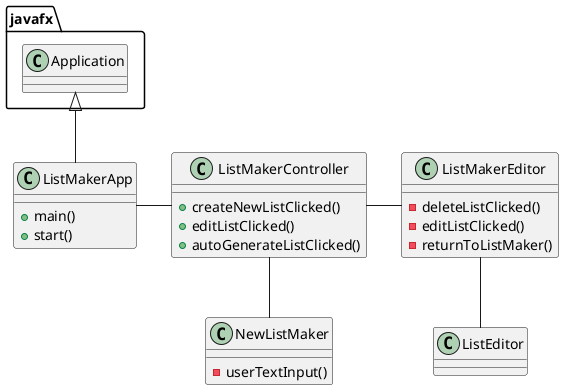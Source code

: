 @startuml
'https://plantuml.com/class-diagram

class ListMakerApp {
    +main()
    +start()
}

class ListMakerController {
    +createNewListClicked()
    +editListClicked()
    +autoGenerateListClicked()
}

class NewListMaker {
    -userTextInput()

}

class ListMakerEditor {
    -deleteListClicked()
    -editListClicked()
    -returnToListMaker()

}
class ListEditor{
}


ListMakerController - ListMakerEditor
ListMakerController -- NewListMaker
ListMakerApp - ListMakerController
javafx.Application <|-- ListMakerApp
ListMakerEditor -- ListEditor

@enduml